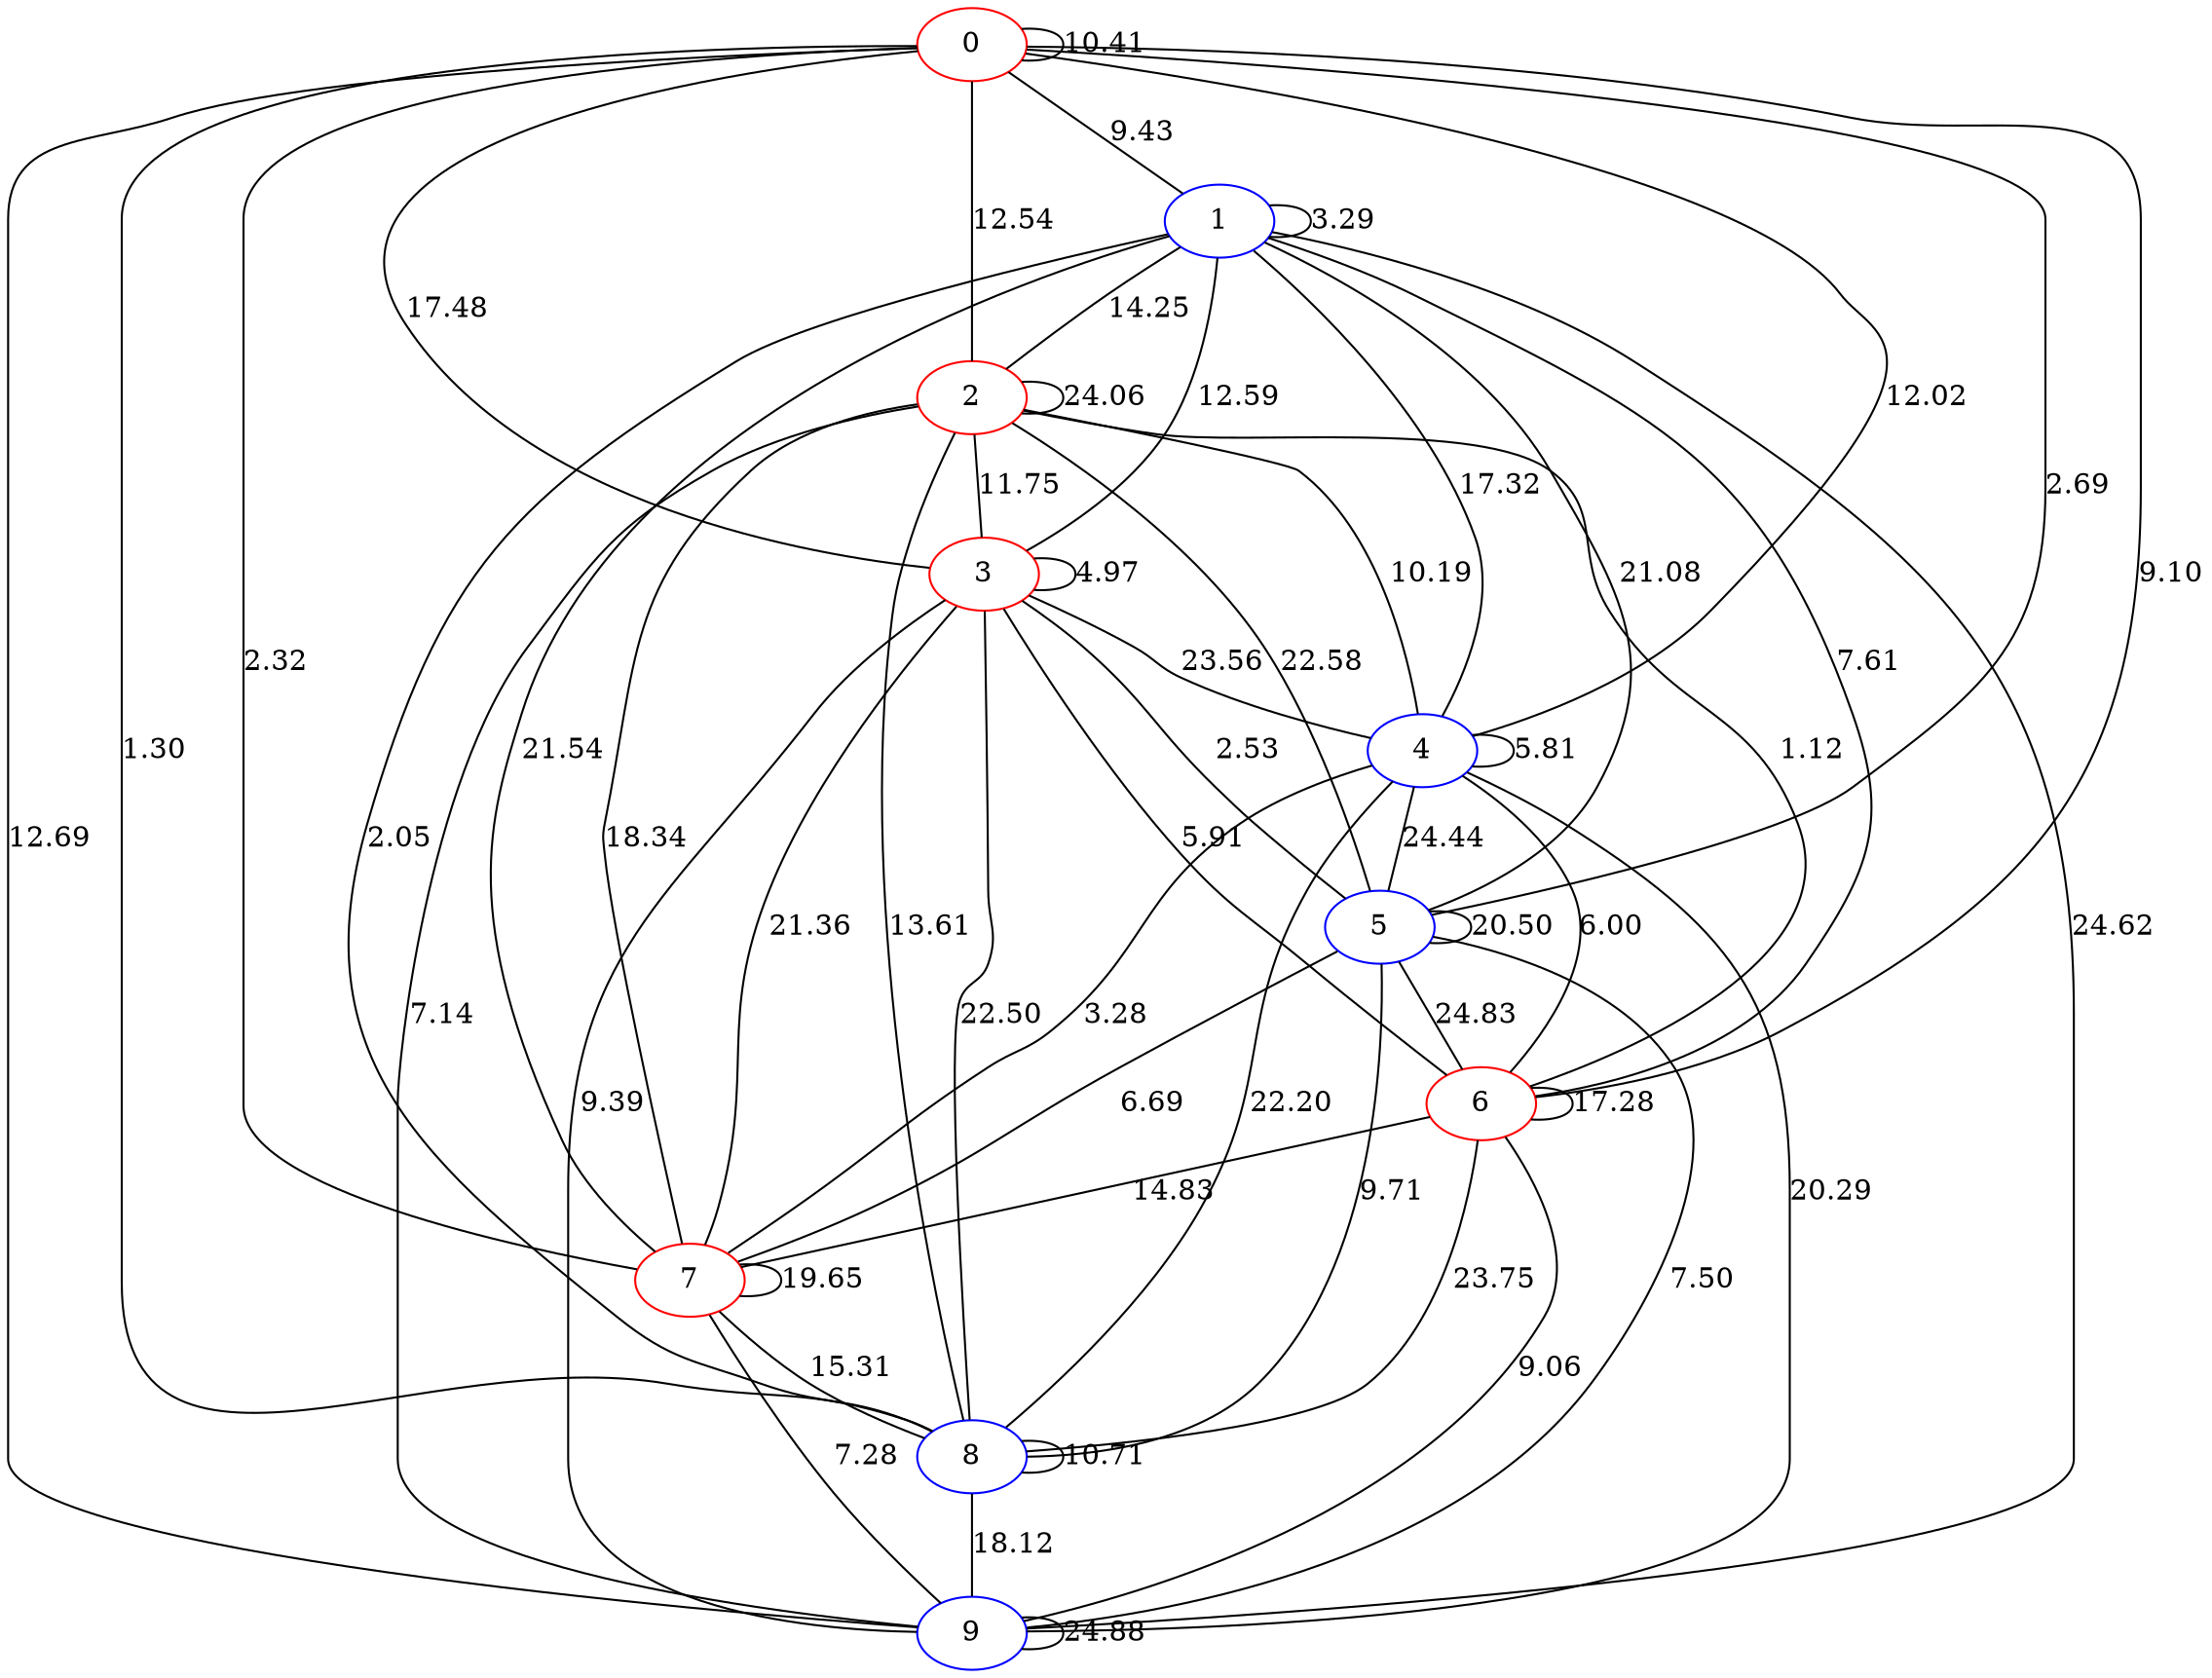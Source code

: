 graph {
0[color=red]
1[color=blue]
2[color=red]
3[color=red]
4[color=blue]
5[color=blue]
6[color=red]
7[color=red]
8[color=blue]
9[color=blue]
3--9[label=9.39]
3--8[label=22.50]
3--7[label=21.36]
3--6[label=5.91]
3--5[label=2.53]
3--4[label=23.56]
3--3[label=4.97]
7--8[label=15.31]
7--7[label=19.65]
7--9[label=7.28]
2--9[label=7.14]
2--8[label=13.61]
2--7[label=18.34]
2--6[label=1.12]
2--5[label=22.58]
2--4[label=10.19]
2--3[label=11.75]
2--2[label=24.06]
6--7[label=14.83]
6--6[label=17.28]
6--9[label=9.06]
6--8[label=23.75]
1--7[label=21.54]
1--8[label=2.05]
1--5[label=21.08]
1--6[label=7.61]
1--3[label=12.59]
1--4[label=17.32]
1--1[label=3.29]
1--2[label=14.25]
5--5[label=20.50]
5--6[label=24.83]
5--7[label=6.69]
9--9[label=24.88]
5--8[label=9.71]
5--9[label=7.50]
1--9[label=24.62]
0--6[label=9.10]
0--7[label=2.32]
0--4[label=12.02]
0--5[label=2.69]
0--2[label=12.54]
0--3[label=17.48]
0--0[label=10.41]
0--1[label=9.43]
4--4[label=5.81]
4--5[label=24.44]
4--6[label=6.00]
8--8[label=10.71]
4--7[label=3.28]
8--9[label=18.12]
4--8[label=22.20]
4--9[label=20.29]
0--8[label=1.30]
0--9[label=12.69]
}